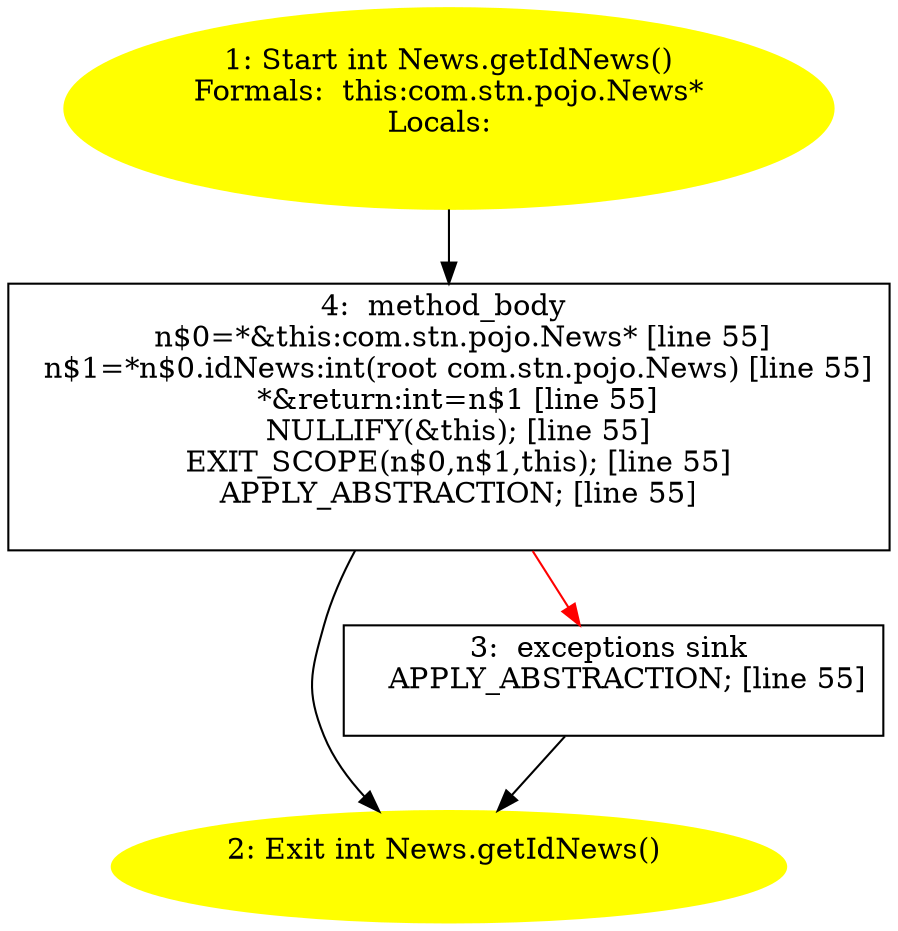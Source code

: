 /* @generated */
digraph cfg {
"com.stn.pojo.News.getIdNews():int.cd7912b8a8a95a92cda888b368645c70_1" [label="1: Start int News.getIdNews()\nFormals:  this:com.stn.pojo.News*\nLocals:  \n  " color=yellow style=filled]
	

	 "com.stn.pojo.News.getIdNews():int.cd7912b8a8a95a92cda888b368645c70_1" -> "com.stn.pojo.News.getIdNews():int.cd7912b8a8a95a92cda888b368645c70_4" ;
"com.stn.pojo.News.getIdNews():int.cd7912b8a8a95a92cda888b368645c70_2" [label="2: Exit int News.getIdNews() \n  " color=yellow style=filled]
	

"com.stn.pojo.News.getIdNews():int.cd7912b8a8a95a92cda888b368645c70_3" [label="3:  exceptions sink \n   APPLY_ABSTRACTION; [line 55]\n " shape="box"]
	

	 "com.stn.pojo.News.getIdNews():int.cd7912b8a8a95a92cda888b368645c70_3" -> "com.stn.pojo.News.getIdNews():int.cd7912b8a8a95a92cda888b368645c70_2" ;
"com.stn.pojo.News.getIdNews():int.cd7912b8a8a95a92cda888b368645c70_4" [label="4:  method_body \n   n$0=*&this:com.stn.pojo.News* [line 55]\n  n$1=*n$0.idNews:int(root com.stn.pojo.News) [line 55]\n  *&return:int=n$1 [line 55]\n  NULLIFY(&this); [line 55]\n  EXIT_SCOPE(n$0,n$1,this); [line 55]\n  APPLY_ABSTRACTION; [line 55]\n " shape="box"]
	

	 "com.stn.pojo.News.getIdNews():int.cd7912b8a8a95a92cda888b368645c70_4" -> "com.stn.pojo.News.getIdNews():int.cd7912b8a8a95a92cda888b368645c70_2" ;
	 "com.stn.pojo.News.getIdNews():int.cd7912b8a8a95a92cda888b368645c70_4" -> "com.stn.pojo.News.getIdNews():int.cd7912b8a8a95a92cda888b368645c70_3" [color="red" ];
}
